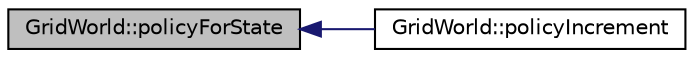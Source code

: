 digraph "GridWorld::policyForState"
{
  bgcolor="transparent";
  edge [fontname="Helvetica",fontsize="10",labelfontname="Helvetica",labelfontsize="10"];
  node [fontname="Helvetica",fontsize="10",shape=record];
  rankdir="LR";
  Node81 [label="GridWorld::policyForState",height=0.2,width=0.4,color="black", fillcolor="grey75", style="filled", fontcolor="black"];
  Node81 -> Node82 [dir="back",color="midnightblue",fontsize="10",style="solid",fontname="Helvetica"];
  Node82 [label="GridWorld::policyIncrement",height=0.2,width=0.4,color="black",URL="$classGridWorld.html#a5b720f7017beff840503f77c25da2586",tooltip="Creates a new policy for a given state giving preference to the actions with maximum value..."];
}
